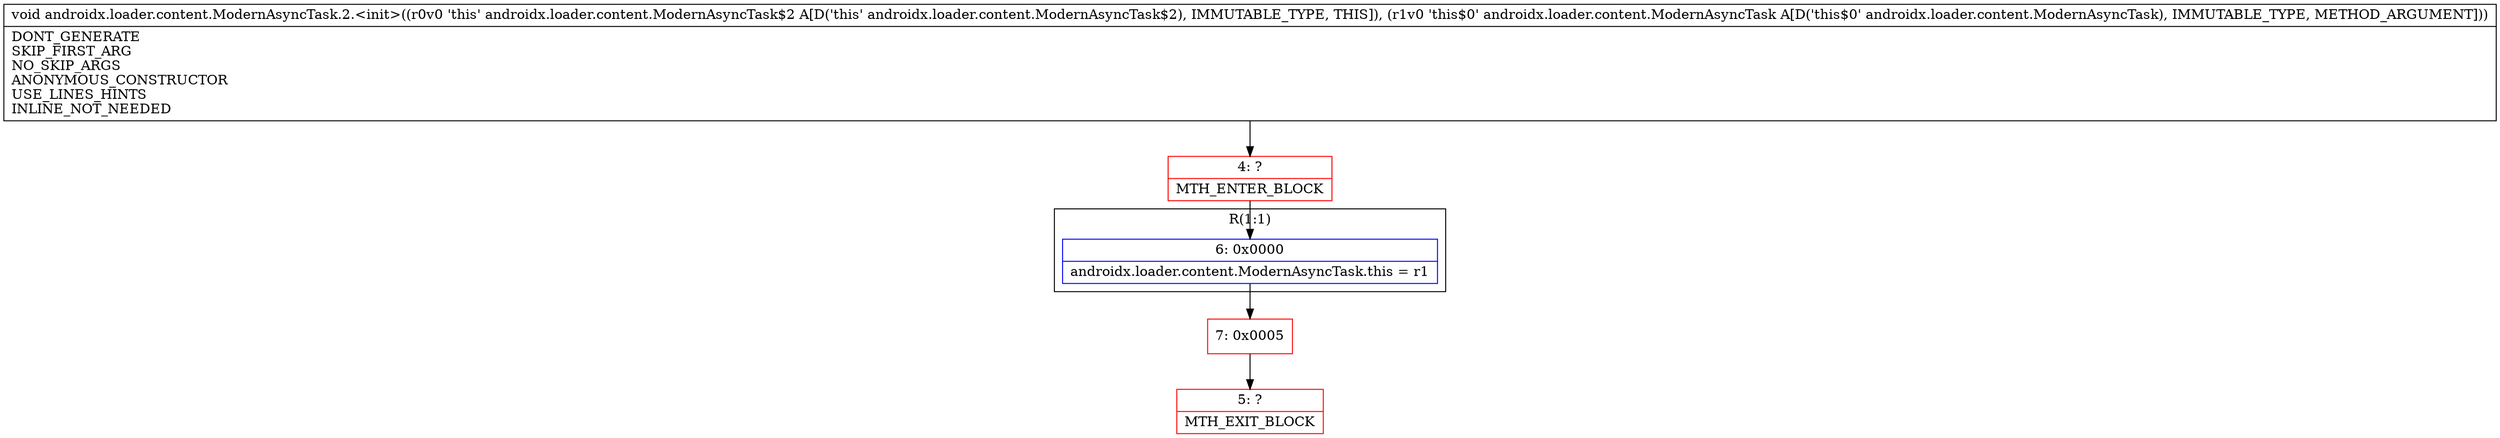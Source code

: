 digraph "CFG forandroidx.loader.content.ModernAsyncTask.2.\<init\>(Landroidx\/loader\/content\/ModernAsyncTask;)V" {
subgraph cluster_Region_1403236475 {
label = "R(1:1)";
node [shape=record,color=blue];
Node_6 [shape=record,label="{6\:\ 0x0000|androidx.loader.content.ModernAsyncTask.this = r1\l}"];
}
Node_4 [shape=record,color=red,label="{4\:\ ?|MTH_ENTER_BLOCK\l}"];
Node_7 [shape=record,color=red,label="{7\:\ 0x0005}"];
Node_5 [shape=record,color=red,label="{5\:\ ?|MTH_EXIT_BLOCK\l}"];
MethodNode[shape=record,label="{void androidx.loader.content.ModernAsyncTask.2.\<init\>((r0v0 'this' androidx.loader.content.ModernAsyncTask$2 A[D('this' androidx.loader.content.ModernAsyncTask$2), IMMUTABLE_TYPE, THIS]), (r1v0 'this$0' androidx.loader.content.ModernAsyncTask A[D('this$0' androidx.loader.content.ModernAsyncTask), IMMUTABLE_TYPE, METHOD_ARGUMENT]))  | DONT_GENERATE\lSKIP_FIRST_ARG\lNO_SKIP_ARGS\lANONYMOUS_CONSTRUCTOR\lUSE_LINES_HINTS\lINLINE_NOT_NEEDED\l}"];
MethodNode -> Node_4;Node_6 -> Node_7;
Node_4 -> Node_6;
Node_7 -> Node_5;
}


